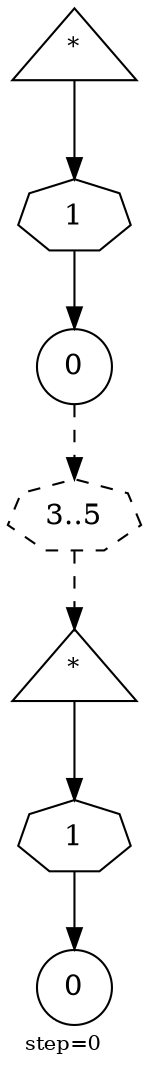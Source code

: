 digraph {
  graph  [labelloc=bottom,labeljust=left,fontsize="10",label="step=0"];
  "270" [shape=triangle,peripheries="1",label=<<SUP>*</SUP>>,labelfontcolor=black,color=black];
  "271" [shape=triangle,peripheries="1",label=<<SUP>*</SUP>>,labelfontcolor=black,color=black];
  "272" [shape=circle,peripheries="1",label=<0>,labelfontcolor=black,color=black];
  "274" [shape=circle,peripheries="1",label=<0>,labelfontcolor=black,color=black];
  "273" [label=<1>,peripheries="1",color=black,shape=septagon];
  "271" -> "273" [color=black];
  "273" -> "272" [color=black];
  "275" [label=<1>,peripheries="1",color=black,shape=septagon];
  "270" -> "275" [color=black];
  "275" -> "274" [color=black];
  "276" [label=<3..5>,peripheries="1",color=black,style=dashed,shape=septagon];
  "272" -> "276" [style=dashed,color=black];
  "276" -> "270" [style=dashed,color=black];
}